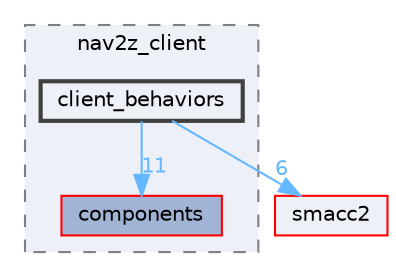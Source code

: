 digraph "smacc2_client_library/nav2z_client/nav2z_client/include/nav2z_client/client_behaviors"
{
 // LATEX_PDF_SIZE
  bgcolor="transparent";
  edge [fontname=Helvetica,fontsize=10,labelfontname=Helvetica,labelfontsize=10];
  node [fontname=Helvetica,fontsize=10,shape=box,height=0.2,width=0.4];
  compound=true
  subgraph clusterdir_e040616fd7ba778d91c448d1427d4d64 {
    graph [ bgcolor="#edf0f7", pencolor="grey50", label="nav2z_client", fontname=Helvetica,fontsize=10 style="filled,dashed", URL="dir_e040616fd7ba778d91c448d1427d4d64.html",tooltip=""]
  dir_bbb373c5cd8b9aae828d2b9e77bec68a [label="components", fillcolor="#a2b4d6", color="red", style="filled", URL="dir_bbb373c5cd8b9aae828d2b9e77bec68a.html",tooltip=""];
  dir_65743aed51ba94d0562a9c9370edfbc7 [label="client_behaviors", fillcolor="#edf0f7", color="grey25", style="filled,bold", URL="dir_65743aed51ba94d0562a9c9370edfbc7.html",tooltip=""];
  }
  dir_ce4c19d6108cf5285f3105ec9cd73bf1 [label="smacc2", fillcolor="#edf0f7", color="red", style="filled", URL="dir_ce4c19d6108cf5285f3105ec9cd73bf1.html",tooltip=""];
  dir_65743aed51ba94d0562a9c9370edfbc7->dir_bbb373c5cd8b9aae828d2b9e77bec68a [headlabel="11", labeldistance=1.5 headhref="dir_000018_000025.html" color="steelblue1" fontcolor="steelblue1"];
  dir_65743aed51ba94d0562a9c9370edfbc7->dir_ce4c19d6108cf5285f3105ec9cd73bf1 [headlabel="6", labeldistance=1.5 headhref="dir_000018_000100.html" color="steelblue1" fontcolor="steelblue1"];
}

